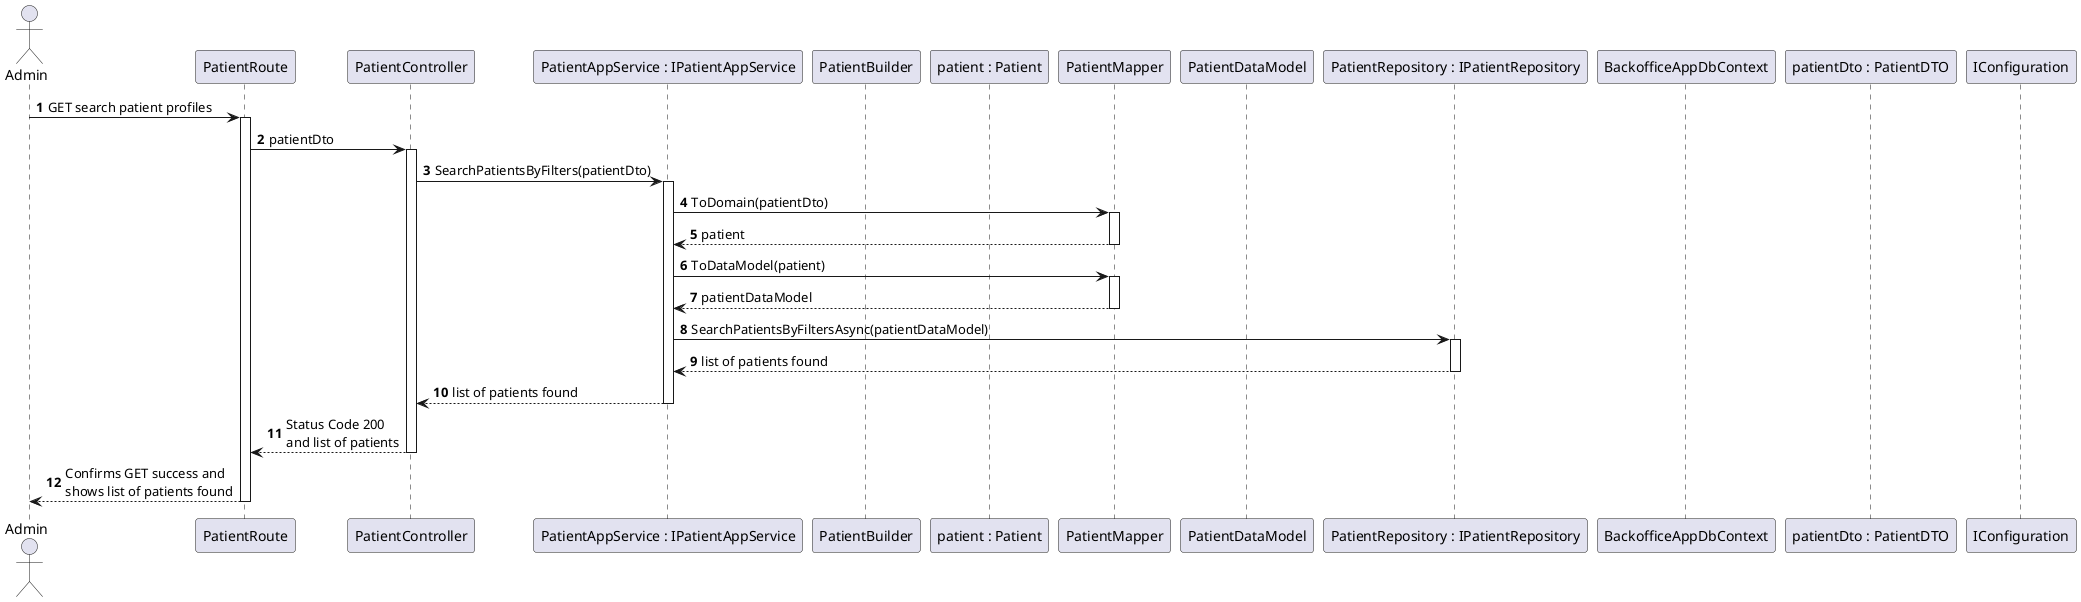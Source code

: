 @startuml
'https://plantuml.com/sequence-diagram

autonumber

actor "Admin" as admin

participant PatientRoute as route
participant PatientController as controller
participant "PatientAppService : IPatientAppService" as pservice
participant PatientBuilder as builder
participant "patient : Patient" as patient
participant PatientMapper as mapper
participant PatientDataModel as datamodel
participant "PatientRepository : IPatientRepository" as irepo
participant BackofficeAppDbContext as context
participant "patientDto : PatientDTO" as patientdto
participant IConfiguration as configfile


admin -> route :  GET search patient profiles

activate route
route -> controller : patientDto
activate controller
controller -> pservice : SearchPatientsByFilters(patientDto)

activate pservice 


pservice -> mapper : ToDomain(patientDto)
activate mapper
mapper --> pservice : patient
deactivate mapper

pservice -> mapper : ToDataModel(patient)
activate mapper
mapper --> pservice : patientDataModel
deactivate mapper

pservice -> irepo : SearchPatientsByFiltersAsync(patientDataModel)

activate irepo
irepo --> pservice : list of patients found
deactivate irepo

pservice --> controller : list of patients found

deactivate pservice

controller --> route : Status Code 200 \nand list of patients

deactivate controller

route --> admin : Confirms GET success and \nshows list of patients found

deactivate route


@enduml